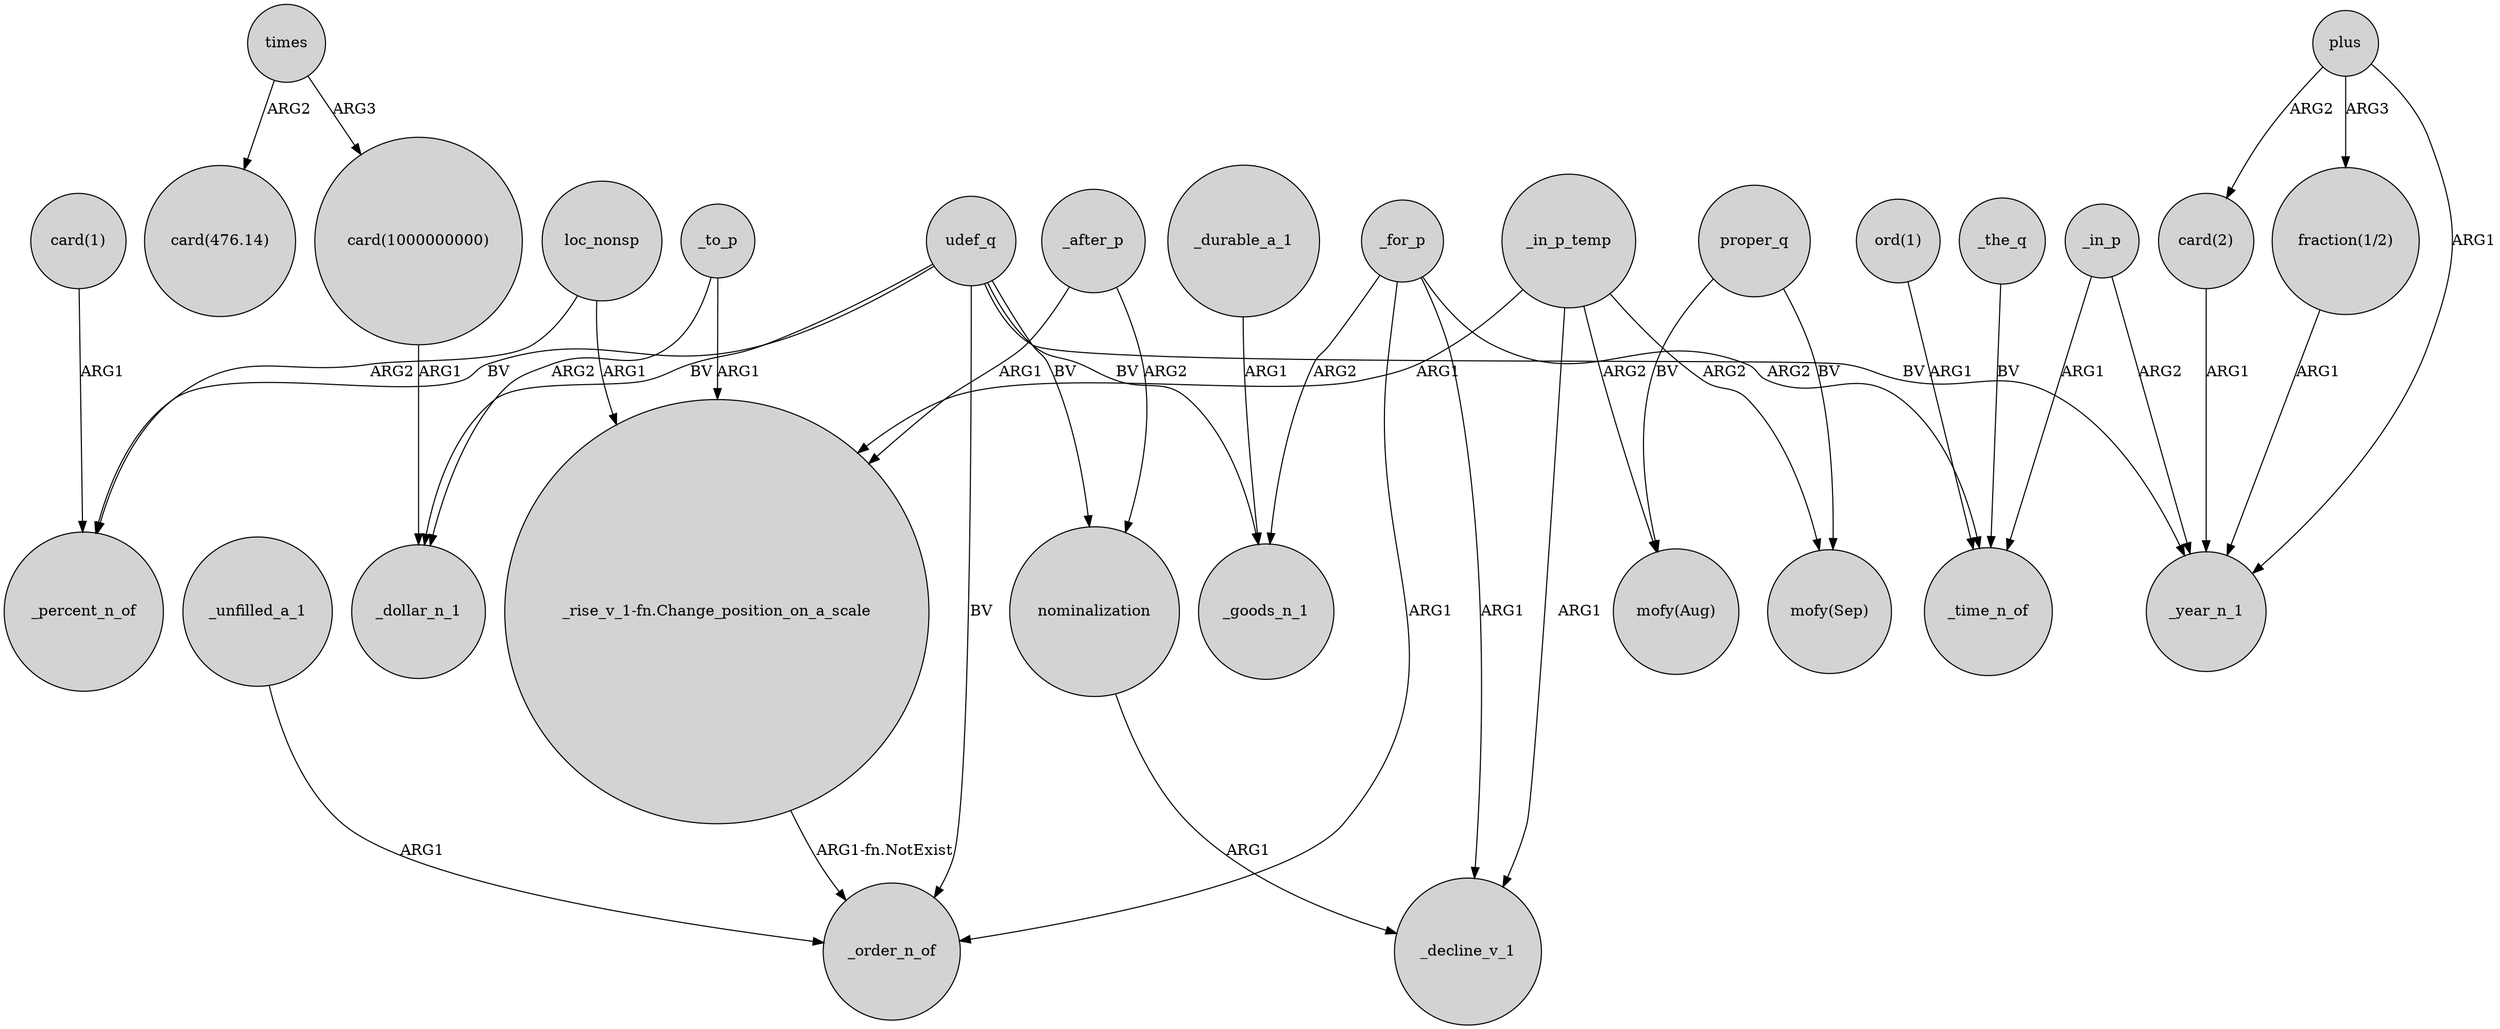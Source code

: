 digraph {
	node [shape=circle style=filled]
	"card(1)" -> _percent_n_of [label=ARG1]
	_to_p -> _dollar_n_1 [label=ARG2]
	_in_p -> _year_n_1 [label=ARG2]
	plus -> "card(2)" [label=ARG2]
	udef_q -> _order_n_of [label=BV]
	_for_p -> _order_n_of [label=ARG1]
	times -> "card(476.14)" [label=ARG2]
	_for_p -> _decline_v_1 [label=ARG1]
	_after_p -> "_rise_v_1-fn.Change_position_on_a_scale" [label=ARG1]
	proper_q -> "mofy(Sep)" [label=BV]
	_for_p -> _time_n_of [label=ARG2]
	_durable_a_1 -> _goods_n_1 [label=ARG1]
	_for_p -> _goods_n_1 [label=ARG2]
	times -> "card(1000000000)" [label=ARG3]
	nominalization -> _decline_v_1 [label=ARG1]
	_the_q -> _time_n_of [label=BV]
	_in_p_temp -> "mofy(Aug)" [label=ARG2]
	"card(2)" -> _year_n_1 [label=ARG1]
	loc_nonsp -> _percent_n_of [label=ARG2]
	udef_q -> _goods_n_1 [label=BV]
	loc_nonsp -> "_rise_v_1-fn.Change_position_on_a_scale" [label=ARG1]
	_in_p_temp -> _decline_v_1 [label=ARG1]
	proper_q -> "mofy(Aug)" [label=BV]
	_in_p -> _time_n_of [label=ARG1]
	_unfilled_a_1 -> _order_n_of [label=ARG1]
	udef_q -> nominalization [label=BV]
	plus -> "fraction(1/2)" [label=ARG3]
	plus -> _year_n_1 [label=ARG1]
	udef_q -> _year_n_1 [label=BV]
	"fraction(1/2)" -> _year_n_1 [label=ARG1]
	udef_q -> _percent_n_of [label=BV]
	"card(1000000000)" -> _dollar_n_1 [label=ARG1]
	_to_p -> "_rise_v_1-fn.Change_position_on_a_scale" [label=ARG1]
	_after_p -> nominalization [label=ARG2]
	_in_p_temp -> "_rise_v_1-fn.Change_position_on_a_scale" [label=ARG1]
	"_rise_v_1-fn.Change_position_on_a_scale" -> _order_n_of [label="ARG1-fn.NotExist"]
	_in_p_temp -> "mofy(Sep)" [label=ARG2]
	"ord(1)" -> _time_n_of [label=ARG1]
	udef_q -> _dollar_n_1 [label=BV]
}
